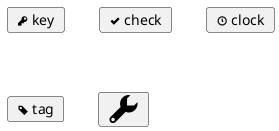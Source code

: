 @startuml icons
skinparam monochrome true
card "<&key> key"
card "<&check> check"
card "<&clock> clock"
card "<&tag> tag"
card "<size:42><&wrench></size>"
@enduml
